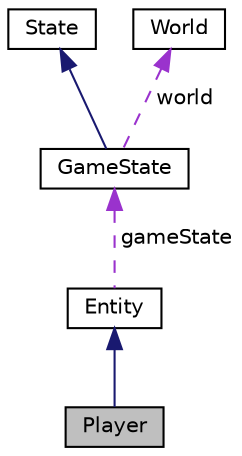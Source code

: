 digraph "Player"
{
  edge [fontname="Helvetica",fontsize="10",labelfontname="Helvetica",labelfontsize="10"];
  node [fontname="Helvetica",fontsize="10",shape=record];
  Node1 [label="Player",height=0.2,width=0.4,color="black", fillcolor="grey75", style="filled" fontcolor="black"];
  Node2 -> Node1 [dir="back",color="midnightblue",fontsize="10",style="solid",fontname="Helvetica"];
  Node2 [label="Entity",height=0.2,width=0.4,color="black", fillcolor="white", style="filled",URL="$classEntity.html",tooltip="In game moving entity. "];
  Node3 -> Node2 [dir="back",color="darkorchid3",fontsize="10",style="dashed",label=" gameState" ,fontname="Helvetica"];
  Node3 [label="GameState",height=0.2,width=0.4,color="black", fillcolor="white", style="filled",URL="$classGameState.html",tooltip="State when actual gameplay is present. "];
  Node4 -> Node3 [dir="back",color="midnightblue",fontsize="10",style="solid",fontname="Helvetica"];
  Node4 [label="State",height=0.2,width=0.4,color="black", fillcolor="white", style="filled",URL="$classState.html",tooltip="Base class for program states. "];
  Node5 -> Node3 [dir="back",color="darkorchid3",fontsize="10",style="dashed",label=" world" ,fontname="Helvetica"];
  Node5 [label="World",height=0.2,width=0.4,color="black", fillcolor="white", style="filled",URL="$classWorld.html"];
}

